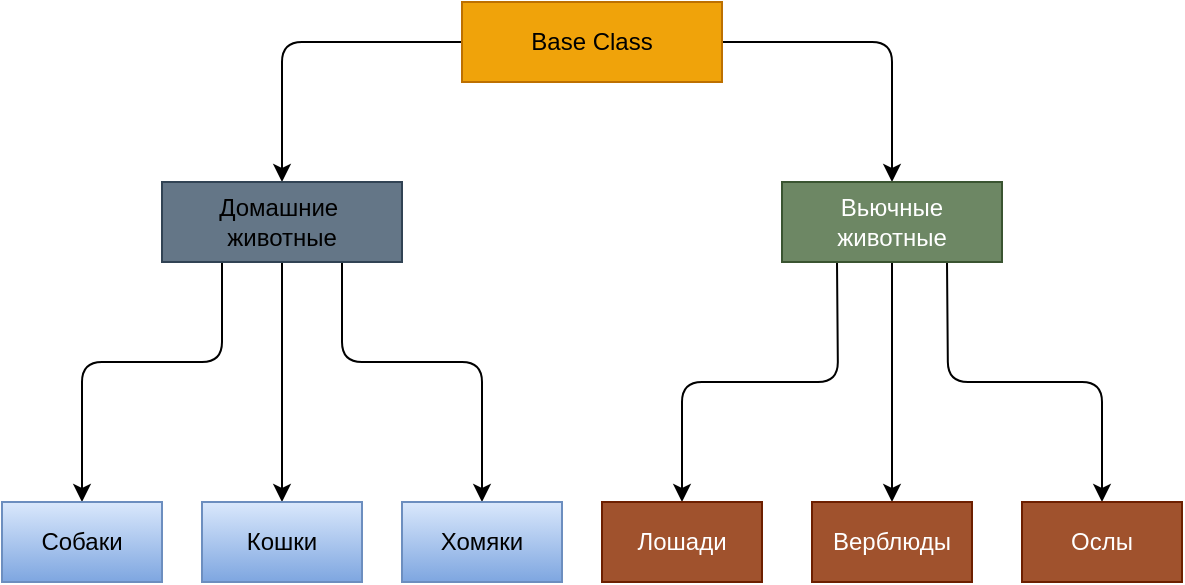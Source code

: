 <mxfile version="20.5.3" type="embed"><diagram id="tFnaRldZORgNlo0IIkby" name="Страница 1"><mxGraphModel dx="899" dy="400" grid="1" gridSize="10" guides="1" tooltips="1" connect="1" arrows="1" fold="1" page="1" pageScale="1" pageWidth="827" pageHeight="1169" math="0" shadow="0"><root><mxCell id="0"/><mxCell id="1" parent="0"/><mxCell id="4" value="" style="edgeStyle=none;html=1;" parent="1" source="2" target="3" edge="1"><mxGeometry relative="1" as="geometry"><Array as="points"><mxPoint x="240" y="110"/></Array></mxGeometry></mxCell><mxCell id="6" value="" style="edgeStyle=none;html=1;" parent="1" source="2" target="5" edge="1"><mxGeometry relative="1" as="geometry"><Array as="points"><mxPoint x="545" y="110"/></Array></mxGeometry></mxCell><mxCell id="2" value="Base Class" style="rounded=0;whiteSpace=wrap;html=1;fillColor=#f0a30a;fontColor=#000000;strokeColor=#BD7000;" parent="1" vertex="1"><mxGeometry x="330" y="90" width="130" height="40" as="geometry"/></mxCell><mxCell id="8" value="" style="edgeStyle=none;html=1;exitX=0.75;exitY=1;exitDx=0;exitDy=0;" parent="1" source="3" target="7" edge="1"><mxGeometry relative="1" as="geometry"><Array as="points"><mxPoint x="270" y="270"/><mxPoint x="340" y="270"/></Array></mxGeometry></mxCell><mxCell id="11" style="edgeStyle=none;html=1;exitX=0.5;exitY=1;exitDx=0;exitDy=0;entryX=0.5;entryY=0;entryDx=0;entryDy=0;" parent="1" source="3" target="9" edge="1"><mxGeometry relative="1" as="geometry"><Array as="points"><mxPoint x="240" y="270"/></Array></mxGeometry></mxCell><mxCell id="12" style="edgeStyle=none;html=1;exitX=0.25;exitY=1;exitDx=0;exitDy=0;entryX=0.5;entryY=0;entryDx=0;entryDy=0;" parent="1" source="3" target="10" edge="1"><mxGeometry relative="1" as="geometry"><Array as="points"><mxPoint x="210" y="270"/><mxPoint x="140" y="270"/></Array></mxGeometry></mxCell><mxCell id="3" value="&lt;font color=&quot;#000000&quot;&gt;Домашние&amp;nbsp; животные&lt;/font&gt;" style="whiteSpace=wrap;html=1;rounded=0;fillColor=#647687;fontColor=#ffffff;strokeColor=#314354;" parent="1" vertex="1"><mxGeometry x="180" y="180" width="120" height="40" as="geometry"/></mxCell><mxCell id="16" style="edgeStyle=none;html=1;exitX=0.25;exitY=1;exitDx=0;exitDy=0;entryX=0.5;entryY=0;entryDx=0;entryDy=0;" parent="1" source="5" target="13" edge="1"><mxGeometry relative="1" as="geometry"><Array as="points"><mxPoint x="518" y="280"/><mxPoint x="440" y="280"/></Array></mxGeometry></mxCell><mxCell id="17" style="edgeStyle=none;html=1;exitX=0.5;exitY=1;exitDx=0;exitDy=0;entryX=0.5;entryY=0;entryDx=0;entryDy=0;" parent="1" source="5" target="14" edge="1"><mxGeometry relative="1" as="geometry"/></mxCell><mxCell id="18" style="edgeStyle=none;html=1;exitX=0.75;exitY=1;exitDx=0;exitDy=0;entryX=0.5;entryY=0;entryDx=0;entryDy=0;" parent="1" source="5" target="15" edge="1"><mxGeometry relative="1" as="geometry"><Array as="points"><mxPoint x="573" y="280"/><mxPoint x="650" y="280"/></Array></mxGeometry></mxCell><mxCell id="5" value="Вьючные животные" style="whiteSpace=wrap;html=1;rounded=0;fillColor=#6d8764;fontColor=#ffffff;strokeColor=#3A5431;" parent="1" vertex="1"><mxGeometry x="490" y="180" width="110" height="40" as="geometry"/></mxCell><mxCell id="7" value="&lt;font color=&quot;#000000&quot;&gt;Хомяки&lt;/font&gt;" style="whiteSpace=wrap;html=1;rounded=0;fillColor=#dae8fc;strokeColor=#6c8ebf;gradientColor=#7ea6e0;" parent="1" vertex="1"><mxGeometry x="300" y="340" width="80" height="40" as="geometry"/></mxCell><mxCell id="9" value="&lt;font color=&quot;#000000&quot;&gt;Кошки&lt;/font&gt;" style="rounded=0;whiteSpace=wrap;html=1;fillColor=#dae8fc;gradientColor=#7ea6e0;strokeColor=#6c8ebf;" parent="1" vertex="1"><mxGeometry x="200" y="340" width="80" height="40" as="geometry"/></mxCell><mxCell id="10" value="&lt;font color=&quot;#000000&quot;&gt;Собаки&lt;/font&gt;" style="rounded=0;whiteSpace=wrap;html=1;fillColor=#dae8fc;gradientColor=#7ea6e0;strokeColor=#6c8ebf;" parent="1" vertex="1"><mxGeometry x="100" y="340" width="80" height="40" as="geometry"/></mxCell><mxCell id="13" value="Лошади" style="rounded=0;whiteSpace=wrap;html=1;fillColor=#a0522d;fontColor=#ffffff;strokeColor=#6D1F00;" parent="1" vertex="1"><mxGeometry x="400" y="340" width="80" height="40" as="geometry"/></mxCell><mxCell id="14" value="Верблюды" style="rounded=0;whiteSpace=wrap;html=1;fillColor=#a0522d;fontColor=#ffffff;strokeColor=#6D1F00;" parent="1" vertex="1"><mxGeometry x="505" y="340" width="80" height="40" as="geometry"/></mxCell><mxCell id="15" value="Ослы" style="rounded=0;whiteSpace=wrap;html=1;fillColor=#a0522d;fontColor=#ffffff;strokeColor=#6D1F00;" parent="1" vertex="1"><mxGeometry x="610" y="340" width="80" height="40" as="geometry"/></mxCell></root></mxGraphModel></diagram></mxfile>